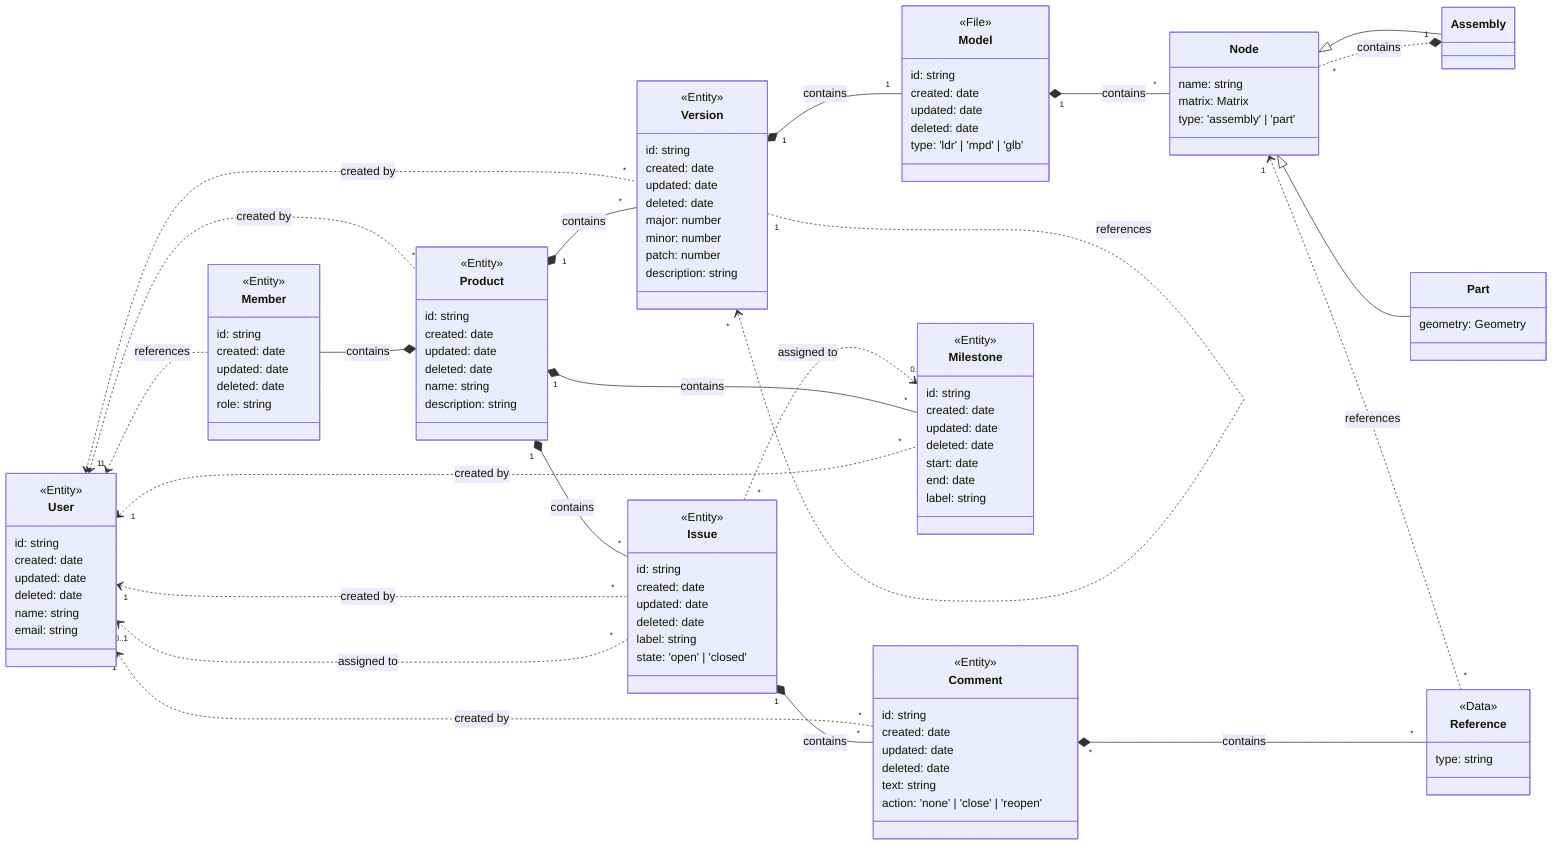 classDiagram
    direction LR

    class User {
        id: string
        created: date
        updated: date
        deleted: date
        name: string
        email: string
    }
    class Product {
        id: string
        created: date
        updated: date
        deleted: date
        name: string
        description: string
    }
    class Member {
        id: string
        created: date
        updated: date
        deleted: date
        role: string
    }
    class Version {
        id: string
        created: date
        updated: date
        deleted: date
        major: number
        minor: number
        patch: number
        description: string
    }
    class Model {
        id: string
        created: date
        updated: date
        deleted: date
        type: 'ldr' | 'mpd' | 'glb'
    }
    class Node {
        name: string
        matrix: Matrix
        type: 'assembly' | 'part'
    }
    class Assembly {

    }
    class Part {
        geometry: Geometry
    }
    class Reference {
        type: string
    }
    class Issue {
        id: string
        created: date
        updated: date
        deleted: date
        label: string
        state: 'open' | 'closed'
    }
    class Comment {
        id: string
        created: date
        updated: date
        deleted: date
        text: string
        action: 'none' | 'close' | 'reopen'
    }
    class Milestone {
        id: string
        created: date
        updated: date
        deleted: date
        start: date
        end: date
        label: string
    }

    <<Entity>> User
    <<Entity>> Product
    <<Entity>> Member
    <<Entity>> Version
    <<Entity>> Issue
    <<Entity>> Comment
    <<Entity>> Milestone

    <<File>> Model

    <<Data>> Reference

    Product "1" *-- "*" Issue : contains

    User "1" <.. "*" Version : created by
    User <.. Member : references
    User "1" <.. "*" Product : created by
    User "1" <.. "*" Issue : created by
    User "1" <.. "*" Comment : created by
    
    Member --* Product : contains
    
    Node <|-- Assembly
    Node "*" ..* "1" Assembly: contains
    Node <|-- Part
    Node "1" <.. "*" Reference : references
    
    Version "1" *-- "1" Model : contains
    Version "1" ..> "*" Version : references

    Model "1" *-- "*" Node : contains

    Issue "1" *-- "*" Comment : contains
    Issue "*" ..> "0..1" Milestone : assigned to
    Issue "*" ..> "0..1" User : assigned to

    Product "1" *-- "*" Version : contains
    Product "1" *-- "*" Milestone : contains

    Comment "*" *-- "*" Reference : contains

    User "1" <.. "*" Milestone : created by